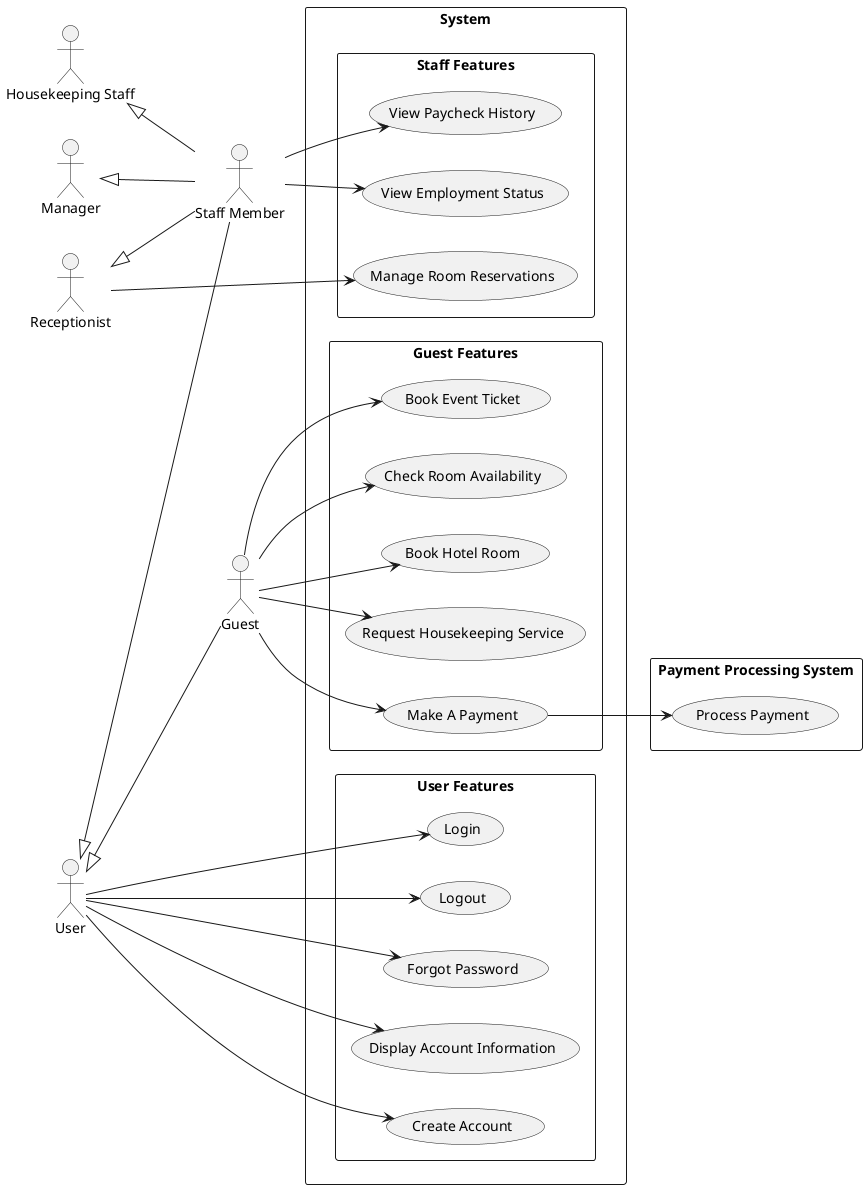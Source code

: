 ==+++@startuml
left to right direction

actor Guest as guest
actor "Staff Member" as staff
actor "Housekeeping Staff" as housekeeping
actor "Manager" as manager
actor "Receptionist" as receptionist

User <|-- guest
User <|-- staff
housekeeping<|--staff
manager <|-- staff
receptionist <|-- staff

rectangle "System" as main_system {
    rectangle "User Features" {
        usecase "Create Account" as uc1
        usecase "Login" as uc2
        usecase "Logout" as uc3
        usecase "Forgot Password" as uc4
        usecase "Display Account Information" as uc17
    }

    rectangle "Staff Features" {
        usecase "View Paycheck History" as uc5
        usecase "View Employment Status" as uc6
        usecase "Manage Room Reservations" as uc7
    }


    rectangle "Guest Features" {
        usecase "Check Room Availability" as uc12
        usecase "Book Hotel Room" as uc13
        usecase "Request Housekeeping Service" as uc14
        usecase "Make A Payment" as uc15
        usecase "Book Event Ticket" as uc16
    }
}

rectangle "Payment Processing System" as pps {
    usecase "Process Payment" as uc_payment
}

User --> uc1
User --> uc2
User --> uc3
User --> uc4
User --> uc17

staff --> uc5
staff--> uc6
receptionist --> uc7

guest --> uc12
guest --> uc13
guest --> uc14
guest --> uc15
guest --> uc16

uc15 --> uc_payment
@enduml
